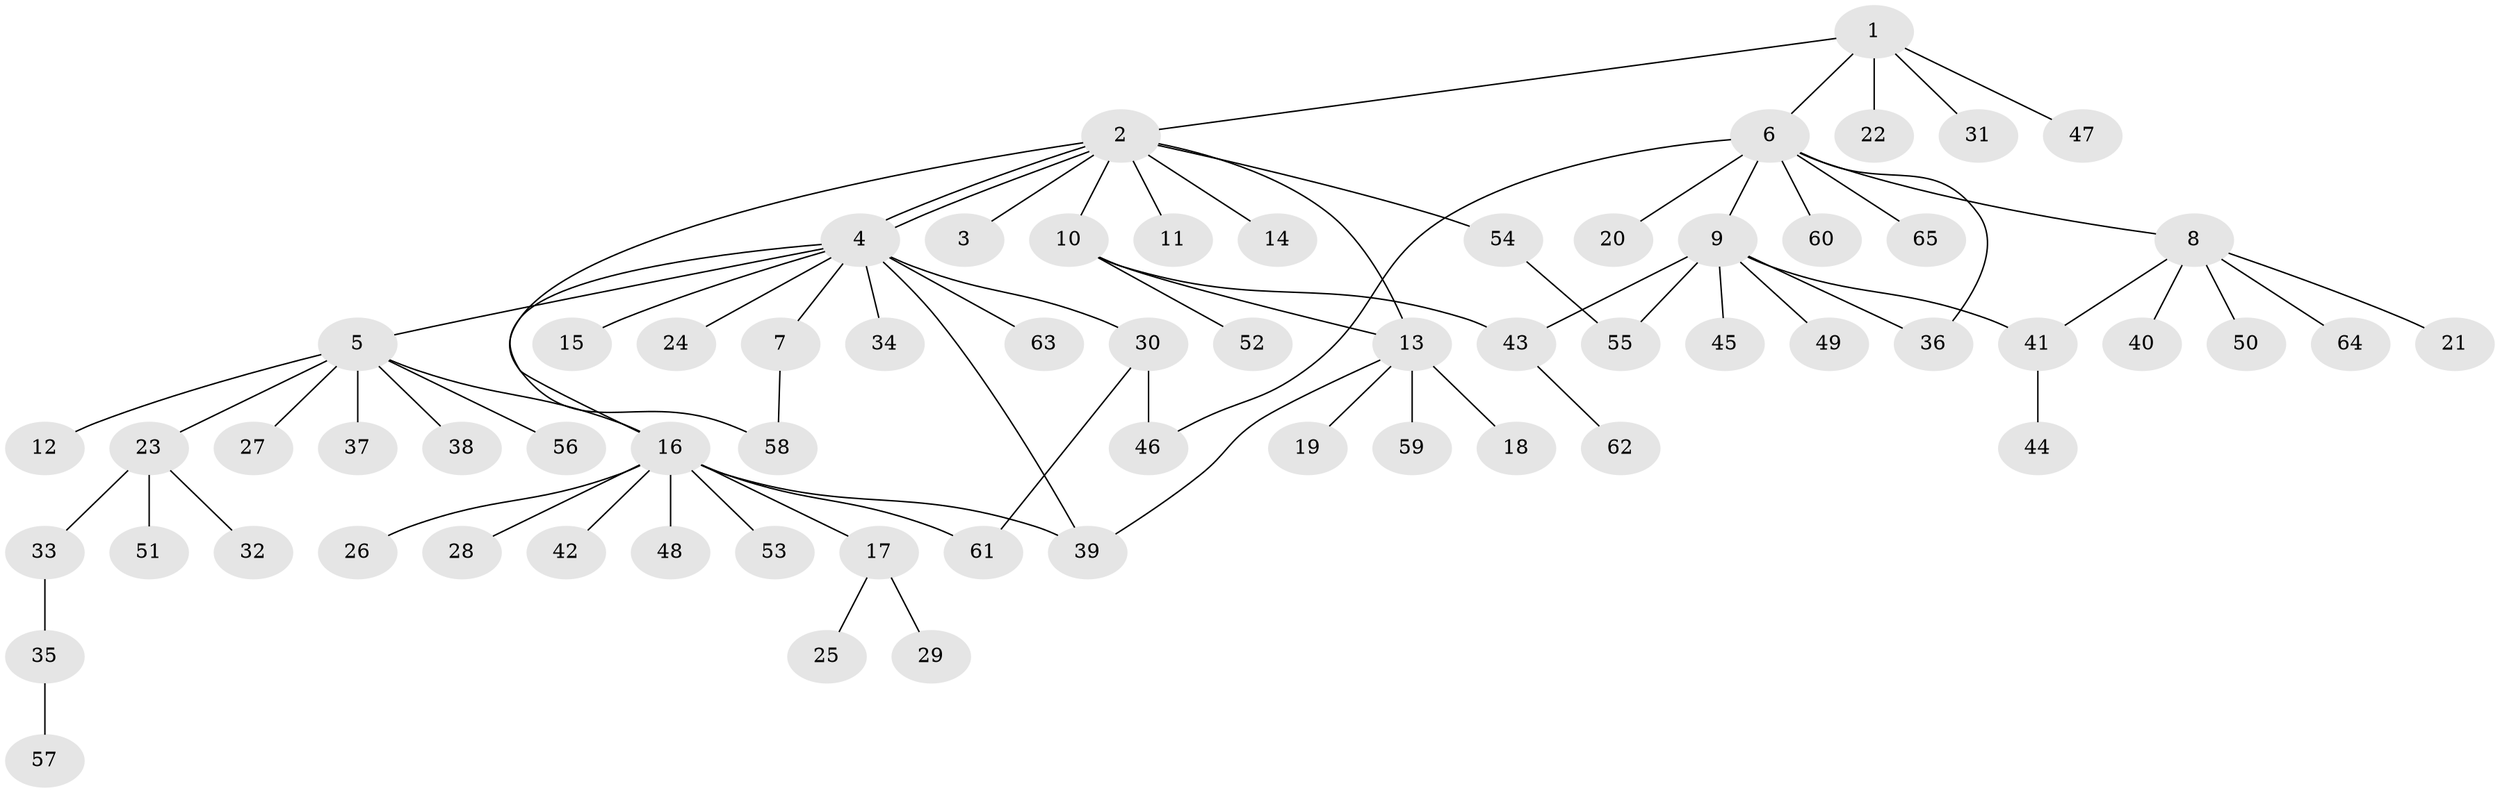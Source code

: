 // Generated by graph-tools (version 1.1) at 2025/25/03/09/25 03:25:55]
// undirected, 65 vertices, 76 edges
graph export_dot {
graph [start="1"]
  node [color=gray90,style=filled];
  1;
  2;
  3;
  4;
  5;
  6;
  7;
  8;
  9;
  10;
  11;
  12;
  13;
  14;
  15;
  16;
  17;
  18;
  19;
  20;
  21;
  22;
  23;
  24;
  25;
  26;
  27;
  28;
  29;
  30;
  31;
  32;
  33;
  34;
  35;
  36;
  37;
  38;
  39;
  40;
  41;
  42;
  43;
  44;
  45;
  46;
  47;
  48;
  49;
  50;
  51;
  52;
  53;
  54;
  55;
  56;
  57;
  58;
  59;
  60;
  61;
  62;
  63;
  64;
  65;
  1 -- 2;
  1 -- 6;
  1 -- 22;
  1 -- 31;
  1 -- 47;
  2 -- 3;
  2 -- 4;
  2 -- 4;
  2 -- 10;
  2 -- 11;
  2 -- 13;
  2 -- 14;
  2 -- 54;
  2 -- 58;
  4 -- 5;
  4 -- 7;
  4 -- 15;
  4 -- 16;
  4 -- 24;
  4 -- 30;
  4 -- 34;
  4 -- 39;
  4 -- 63;
  5 -- 12;
  5 -- 16;
  5 -- 23;
  5 -- 27;
  5 -- 37;
  5 -- 38;
  5 -- 56;
  6 -- 8;
  6 -- 9;
  6 -- 20;
  6 -- 36;
  6 -- 46;
  6 -- 60;
  6 -- 65;
  7 -- 58;
  8 -- 21;
  8 -- 40;
  8 -- 41;
  8 -- 50;
  8 -- 64;
  9 -- 36;
  9 -- 41;
  9 -- 43;
  9 -- 45;
  9 -- 49;
  9 -- 55;
  10 -- 13;
  10 -- 43;
  10 -- 52;
  13 -- 18;
  13 -- 19;
  13 -- 39;
  13 -- 59;
  16 -- 17;
  16 -- 26;
  16 -- 28;
  16 -- 39;
  16 -- 42;
  16 -- 48;
  16 -- 53;
  16 -- 61;
  17 -- 25;
  17 -- 29;
  23 -- 32;
  23 -- 33;
  23 -- 51;
  30 -- 46;
  30 -- 61;
  33 -- 35;
  35 -- 57;
  41 -- 44;
  43 -- 62;
  54 -- 55;
}
